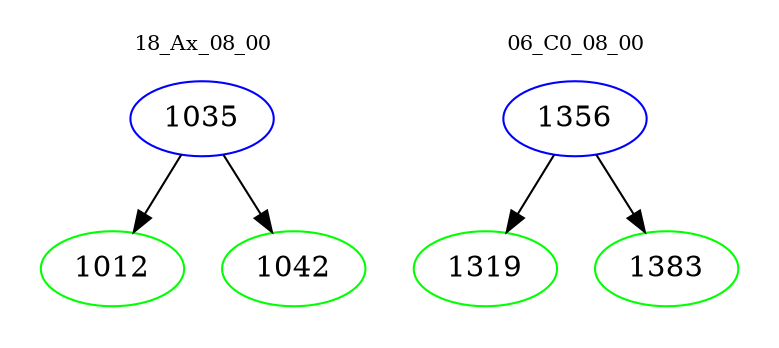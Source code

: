 digraph{
subgraph cluster_0 {
color = white
label = "18_Ax_08_00";
fontsize=10;
T0_1035 [label="1035", color="blue"]
T0_1035 -> T0_1012 [color="black"]
T0_1012 [label="1012", color="green"]
T0_1035 -> T0_1042 [color="black"]
T0_1042 [label="1042", color="green"]
}
subgraph cluster_1 {
color = white
label = "06_C0_08_00";
fontsize=10;
T1_1356 [label="1356", color="blue"]
T1_1356 -> T1_1319 [color="black"]
T1_1319 [label="1319", color="green"]
T1_1356 -> T1_1383 [color="black"]
T1_1383 [label="1383", color="green"]
}
}
